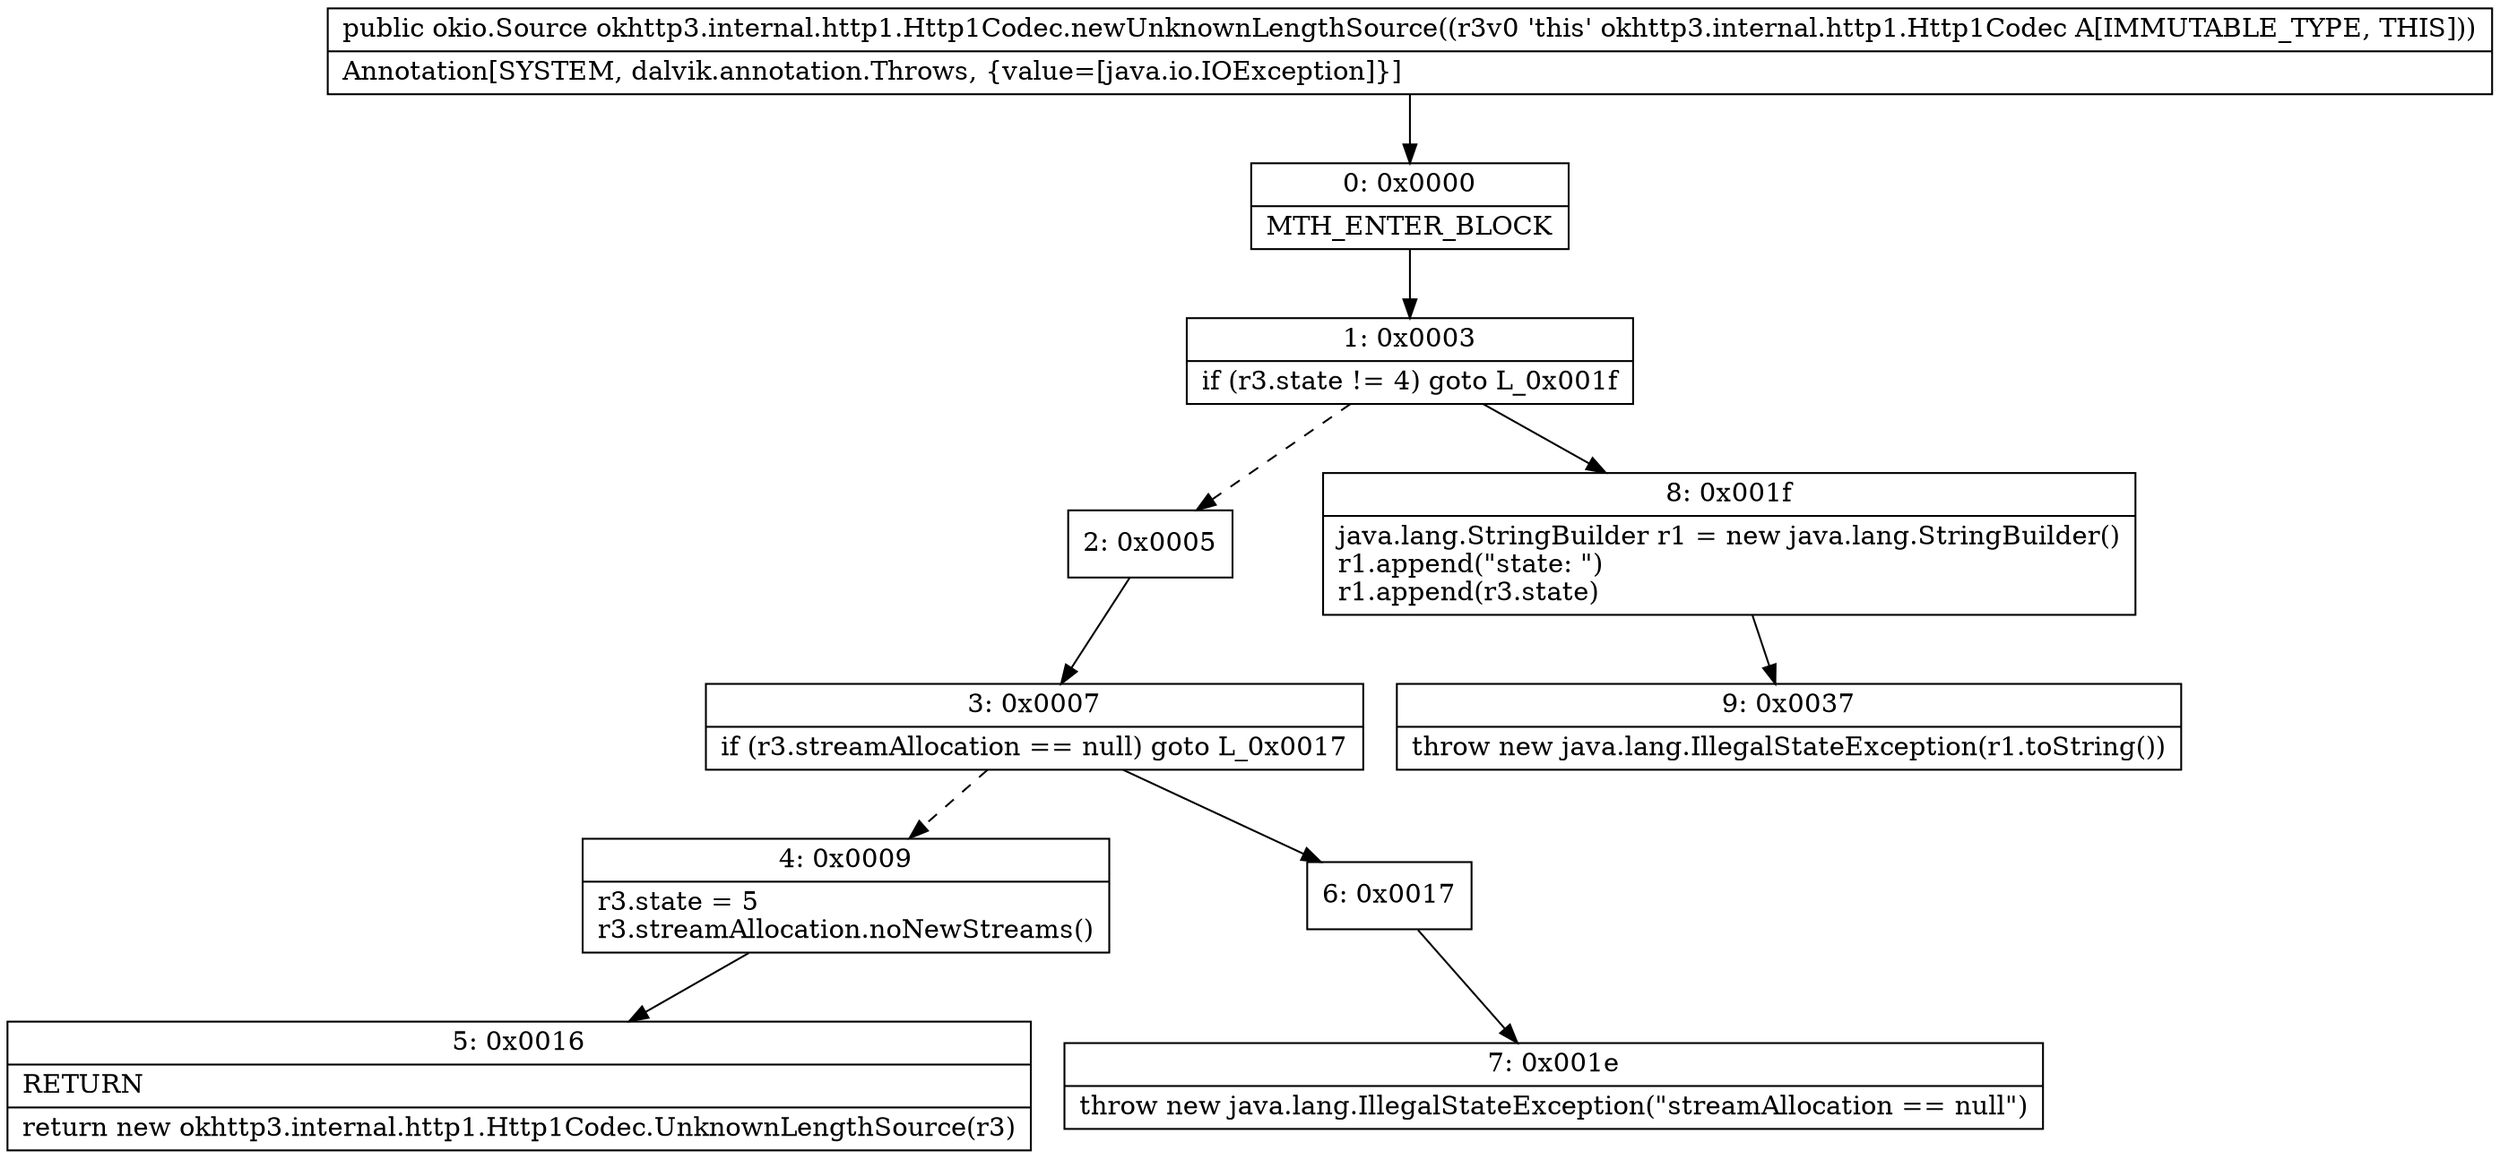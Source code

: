 digraph "CFG forokhttp3.internal.http1.Http1Codec.newUnknownLengthSource()Lokio\/Source;" {
Node_0 [shape=record,label="{0\:\ 0x0000|MTH_ENTER_BLOCK\l}"];
Node_1 [shape=record,label="{1\:\ 0x0003|if (r3.state != 4) goto L_0x001f\l}"];
Node_2 [shape=record,label="{2\:\ 0x0005}"];
Node_3 [shape=record,label="{3\:\ 0x0007|if (r3.streamAllocation == null) goto L_0x0017\l}"];
Node_4 [shape=record,label="{4\:\ 0x0009|r3.state = 5\lr3.streamAllocation.noNewStreams()\l}"];
Node_5 [shape=record,label="{5\:\ 0x0016|RETURN\l|return new okhttp3.internal.http1.Http1Codec.UnknownLengthSource(r3)\l}"];
Node_6 [shape=record,label="{6\:\ 0x0017}"];
Node_7 [shape=record,label="{7\:\ 0x001e|throw new java.lang.IllegalStateException(\"streamAllocation == null\")\l}"];
Node_8 [shape=record,label="{8\:\ 0x001f|java.lang.StringBuilder r1 = new java.lang.StringBuilder()\lr1.append(\"state: \")\lr1.append(r3.state)\l}"];
Node_9 [shape=record,label="{9\:\ 0x0037|throw new java.lang.IllegalStateException(r1.toString())\l}"];
MethodNode[shape=record,label="{public okio.Source okhttp3.internal.http1.Http1Codec.newUnknownLengthSource((r3v0 'this' okhttp3.internal.http1.Http1Codec A[IMMUTABLE_TYPE, THIS]))  | Annotation[SYSTEM, dalvik.annotation.Throws, \{value=[java.io.IOException]\}]\l}"];
MethodNode -> Node_0;
Node_0 -> Node_1;
Node_1 -> Node_2[style=dashed];
Node_1 -> Node_8;
Node_2 -> Node_3;
Node_3 -> Node_4[style=dashed];
Node_3 -> Node_6;
Node_4 -> Node_5;
Node_6 -> Node_7;
Node_8 -> Node_9;
}

